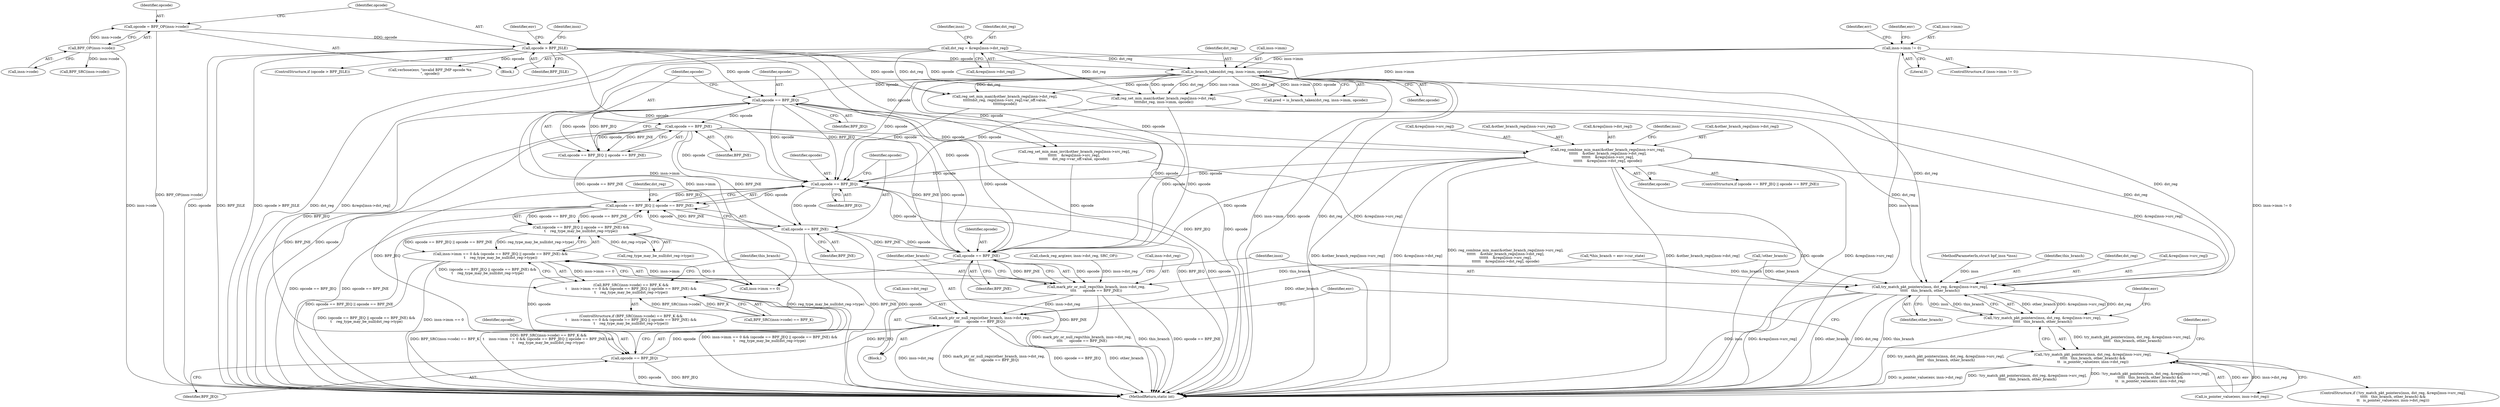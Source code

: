digraph "0_linux_979d63d50c0c0f7bc537bf821e056cc9fe5abd38_0@array" {
"1000393" [label="(Call,reg_combine_min_max(&other_branch_regs[insn->src_reg],\n\t\t\t\t\t\t    &other_branch_regs[insn->dst_reg],\n\t\t\t\t\t\t    &regs[insn->src_reg],\n\t\t\t\t\t\t    &regs[insn->dst_reg], opcode))"];
"1000387" [label="(Call,opcode == BPF_JEQ)"];
"1000249" [label="(Call,is_branch_taken(dst_reg, insn->imm, opcode))"];
"1000230" [label="(Call,dst_reg = &regs[insn->dst_reg])"];
"1000163" [label="(Call,insn->imm != 0)"];
"1000143" [label="(Call,opcode > BPF_JSLE)"];
"1000135" [label="(Call,opcode = BPF_OP(insn->code))"];
"1000137" [label="(Call,BPF_OP(insn->code))"];
"1000390" [label="(Call,opcode == BPF_JNE)"];
"1000455" [label="(Call,opcode == BPF_JEQ)"];
"1000454" [label="(Call,opcode == BPF_JEQ || opcode == BPF_JNE)"];
"1000453" [label="(Call,(opcode == BPF_JEQ || opcode == BPF_JNE) &&\n\t    reg_type_may_be_null(dst_reg->type))"];
"1000447" [label="(Call,insn->imm == 0 && (opcode == BPF_JEQ || opcode == BPF_JNE) &&\n\t    reg_type_may_be_null(dst_reg->type))"];
"1000440" [label="(Call,BPF_SRC(insn->code) == BPF_K &&\n\t    insn->imm == 0 && (opcode == BPF_JEQ || opcode == BPF_JNE) &&\n\t    reg_type_may_be_null(dst_reg->type))"];
"1000458" [label="(Call,opcode == BPF_JNE)"];
"1000471" [label="(Call,opcode == BPF_JNE)"];
"1000466" [label="(Call,mark_ptr_or_null_regs(this_branch, insn->dst_reg,\n\t\t\t\t      opcode == BPF_JNE))"];
"1000474" [label="(Call,mark_ptr_or_null_regs(other_branch, insn->dst_reg,\n\t\t\t\t      opcode == BPF_JEQ))"];
"1000479" [label="(Call,opcode == BPF_JEQ)"];
"1000486" [label="(Call,try_match_pkt_pointers(insn, dst_reg, &regs[insn->src_reg],\n\t\t\t\t\t   this_branch, other_branch))"];
"1000485" [label="(Call,!try_match_pkt_pointers(insn, dst_reg, &regs[insn->src_reg],\n\t\t\t\t\t   this_branch, other_branch))"];
"1000484" [label="(Call,!try_match_pkt_pointers(insn, dst_reg, &regs[insn->src_reg],\n\t\t\t\t\t   this_branch, other_branch) &&\n\t\t   is_pointer_value(env, insn->dst_reg))"];
"1000167" [label="(Literal,0)"];
"1000137" [label="(Call,BPF_OP(insn->code))"];
"1000143" [label="(Call,opcode > BPF_JSLE)"];
"1000467" [label="(Identifier,this_branch)"];
"1000440" [label="(Call,BPF_SRC(insn->code) == BPF_K &&\n\t    insn->imm == 0 && (opcode == BPF_JEQ || opcode == BPF_JNE) &&\n\t    reg_type_may_be_null(dst_reg->type))"];
"1000485" [label="(Call,!try_match_pkt_pointers(insn, dst_reg, &regs[insn->src_reg],\n\t\t\t\t\t   this_branch, other_branch))"];
"1000496" [label="(Identifier,other_branch)"];
"1000156" [label="(Call,BPF_SRC(insn->code))"];
"1000220" [label="(Call,check_reg_arg(env, insn->dst_reg, SRC_OP))"];
"1000162" [label="(ControlStructure,if (insn->imm != 0))"];
"1000484" [label="(Call,!try_match_pkt_pointers(insn, dst_reg, &regs[insn->src_reg],\n\t\t\t\t\t   this_branch, other_branch) &&\n\t\t   is_pointer_value(env, insn->dst_reg))"];
"1000457" [label="(Identifier,BPF_JEQ)"];
"1000487" [label="(Identifier,insn)"];
"1000110" [label="(MethodParameterIn,struct bpf_insn *insn)"];
"1000230" [label="(Call,dst_reg = &regs[insn->dst_reg])"];
"1000400" [label="(Call,&other_branch_regs[insn->dst_reg])"];
"1000461" [label="(Call,reg_type_may_be_null(dst_reg->type))"];
"1000147" [label="(Call,verbose(env, \"invalid BPF_JMP opcode %x\n\", opcode))"];
"1000406" [label="(Call,&regs[insn->src_reg])"];
"1000144" [label="(Identifier,opcode)"];
"1000460" [label="(Identifier,BPF_JNE)"];
"1000393" [label="(Call,reg_combine_min_max(&other_branch_regs[insn->src_reg],\n\t\t\t\t\t\t    &other_branch_regs[insn->dst_reg],\n\t\t\t\t\t\t    &regs[insn->src_reg],\n\t\t\t\t\t\t    &regs[insn->dst_reg], opcode))"];
"1000242" [label="(Identifier,insn)"];
"1000391" [label="(Identifier,opcode)"];
"1000456" [label="(Identifier,opcode)"];
"1000427" [label="(Call,reg_set_min_max(&other_branch_regs[insn->dst_reg],\n\t\t\t\t\tdst_reg, insn->imm, opcode))"];
"1000497" [label="(Call,is_pointer_value(env, insn->dst_reg))"];
"1000163" [label="(Call,insn->imm != 0)"];
"1000231" [label="(Identifier,dst_reg)"];
"1000463" [label="(Identifier,dst_reg)"];
"1000504" [label="(Identifier,env)"];
"1000474" [label="(Call,mark_ptr_or_null_regs(other_branch, insn->dst_reg,\n\t\t\t\t      opcode == BPF_JEQ))"];
"1000468" [label="(Call,insn->dst_reg)"];
"1000247" [label="(Call,pred = is_branch_taken(dst_reg, insn->imm, opcode))"];
"1000465" [label="(Block,)"];
"1000250" [label="(Identifier,dst_reg)"];
"1000394" [label="(Call,&other_branch_regs[insn->src_reg])"];
"1000455" [label="(Call,opcode == BPF_JEQ)"];
"1000495" [label="(Identifier,this_branch)"];
"1000466" [label="(Call,mark_ptr_or_null_regs(this_branch, insn->dst_reg,\n\t\t\t\t      opcode == BPF_JNE))"];
"1000458" [label="(Call,opcode == BPF_JNE)"];
"1000472" [label="(Identifier,opcode)"];
"1000148" [label="(Identifier,env)"];
"1000232" [label="(Call,&regs[insn->dst_reg])"];
"1000138" [label="(Call,insn->code)"];
"1000145" [label="(Identifier,BPF_JSLE)"];
"1000488" [label="(Identifier,dst_reg)"];
"1000529" [label="(MethodReturn,static int)"];
"1000475" [label="(Identifier,other_branch)"];
"1000453" [label="(Call,(opcode == BPF_JEQ || opcode == BPF_JNE) &&\n\t    reg_type_may_be_null(dst_reg->type))"];
"1000476" [label="(Call,insn->dst_reg)"];
"1000136" [label="(Identifier,opcode)"];
"1000454" [label="(Call,opcode == BPF_JEQ || opcode == BPF_JNE)"];
"1000135" [label="(Call,opcode = BPF_OP(insn->code))"];
"1000412" [label="(Call,&regs[insn->dst_reg])"];
"1000444" [label="(Identifier,insn)"];
"1000418" [label="(Identifier,opcode)"];
"1000392" [label="(Identifier,BPF_JNE)"];
"1000114" [label="(Call,*this_branch = env->cur_state)"];
"1000481" [label="(Identifier,BPF_JEQ)"];
"1000390" [label="(Call,opcode == BPF_JNE)"];
"1000365" [label="(Call,reg_set_min_max_inv(&other_branch_regs[insn->src_reg],\n\t\t\t\t\t\t    &regs[insn->src_reg],\n\t\t\t\t\t\t    dst_reg->var_off.value, opcode))"];
"1000479" [label="(Call,opcode == BPF_JEQ)"];
"1000483" [label="(ControlStructure,if (!try_match_pkt_pointers(insn, dst_reg, &regs[insn->src_reg],\n\t\t\t\t\t   this_branch, other_branch) &&\n\t\t   is_pointer_value(env, insn->dst_reg)))"];
"1000388" [label="(Identifier,opcode)"];
"1000170" [label="(Identifier,env)"];
"1000164" [label="(Call,insn->imm)"];
"1000471" [label="(Call,opcode == BPF_JNE)"];
"1000112" [label="(Block,)"];
"1000254" [label="(Identifier,opcode)"];
"1000439" [label="(ControlStructure,if (BPF_SRC(insn->code) == BPF_K &&\n\t    insn->imm == 0 && (opcode == BPF_JEQ || opcode == BPF_JNE) &&\n\t    reg_type_may_be_null(dst_reg->type)))"];
"1000441" [label="(Call,BPF_SRC(insn->code) == BPF_K)"];
"1000249" [label="(Call,is_branch_taken(dst_reg, insn->imm, opcode))"];
"1000389" [label="(Identifier,BPF_JEQ)"];
"1000251" [label="(Call,insn->imm)"];
"1000480" [label="(Identifier,opcode)"];
"1000386" [label="(Call,opcode == BPF_JEQ || opcode == BPF_JNE)"];
"1000176" [label="(Identifier,err)"];
"1000447" [label="(Call,insn->imm == 0 && (opcode == BPF_JEQ || opcode == BPF_JNE) &&\n\t    reg_type_may_be_null(dst_reg->type))"];
"1000385" [label="(ControlStructure,if (opcode == BPF_JEQ || opcode == BPF_JNE))"];
"1000158" [label="(Identifier,insn)"];
"1000498" [label="(Identifier,env)"];
"1000473" [label="(Identifier,BPF_JNE)"];
"1000341" [label="(Call,reg_set_min_max(&other_branch_regs[insn->dst_reg],\n\t\t\t\t\t\tdst_reg, regs[insn->src_reg].var_off.value,\n\t\t\t\t\t\topcode))"];
"1000459" [label="(Identifier,opcode)"];
"1000291" [label="(Call,!other_branch)"];
"1000387" [label="(Call,opcode == BPF_JEQ)"];
"1000486" [label="(Call,try_match_pkt_pointers(insn, dst_reg, &regs[insn->src_reg],\n\t\t\t\t\t   this_branch, other_branch))"];
"1000515" [label="(Identifier,env)"];
"1000142" [label="(ControlStructure,if (opcode > BPF_JSLE))"];
"1000489" [label="(Call,&regs[insn->src_reg])"];
"1000448" [label="(Call,insn->imm == 0)"];
"1000393" -> "1000385"  [label="AST: "];
"1000393" -> "1000418"  [label="CFG: "];
"1000394" -> "1000393"  [label="AST: "];
"1000400" -> "1000393"  [label="AST: "];
"1000406" -> "1000393"  [label="AST: "];
"1000412" -> "1000393"  [label="AST: "];
"1000418" -> "1000393"  [label="AST: "];
"1000444" -> "1000393"  [label="CFG: "];
"1000393" -> "1000529"  [label="DDG: &other_branch_regs[insn->src_reg]"];
"1000393" -> "1000529"  [label="DDG: &regs[insn->dst_reg]"];
"1000393" -> "1000529"  [label="DDG: reg_combine_min_max(&other_branch_regs[insn->src_reg],\n\t\t\t\t\t\t    &other_branch_regs[insn->dst_reg],\n\t\t\t\t\t\t    &regs[insn->src_reg],\n\t\t\t\t\t\t    &regs[insn->dst_reg], opcode)"];
"1000393" -> "1000529"  [label="DDG: &other_branch_regs[insn->dst_reg]"];
"1000393" -> "1000529"  [label="DDG: opcode"];
"1000393" -> "1000529"  [label="DDG: &regs[insn->src_reg]"];
"1000387" -> "1000393"  [label="DDG: opcode"];
"1000390" -> "1000393"  [label="DDG: opcode"];
"1000393" -> "1000455"  [label="DDG: opcode"];
"1000393" -> "1000471"  [label="DDG: opcode"];
"1000393" -> "1000486"  [label="DDG: &regs[insn->src_reg]"];
"1000387" -> "1000386"  [label="AST: "];
"1000387" -> "1000389"  [label="CFG: "];
"1000388" -> "1000387"  [label="AST: "];
"1000389" -> "1000387"  [label="AST: "];
"1000391" -> "1000387"  [label="CFG: "];
"1000386" -> "1000387"  [label="CFG: "];
"1000387" -> "1000529"  [label="DDG: BPF_JEQ"];
"1000387" -> "1000529"  [label="DDG: opcode"];
"1000387" -> "1000386"  [label="DDG: opcode"];
"1000387" -> "1000386"  [label="DDG: BPF_JEQ"];
"1000249" -> "1000387"  [label="DDG: opcode"];
"1000143" -> "1000387"  [label="DDG: opcode"];
"1000387" -> "1000390"  [label="DDG: opcode"];
"1000387" -> "1000455"  [label="DDG: opcode"];
"1000387" -> "1000455"  [label="DDG: BPF_JEQ"];
"1000387" -> "1000471"  [label="DDG: opcode"];
"1000387" -> "1000479"  [label="DDG: BPF_JEQ"];
"1000249" -> "1000247"  [label="AST: "];
"1000249" -> "1000254"  [label="CFG: "];
"1000250" -> "1000249"  [label="AST: "];
"1000251" -> "1000249"  [label="AST: "];
"1000254" -> "1000249"  [label="AST: "];
"1000247" -> "1000249"  [label="CFG: "];
"1000249" -> "1000529"  [label="DDG: insn->imm"];
"1000249" -> "1000529"  [label="DDG: opcode"];
"1000249" -> "1000529"  [label="DDG: dst_reg"];
"1000249" -> "1000247"  [label="DDG: dst_reg"];
"1000249" -> "1000247"  [label="DDG: insn->imm"];
"1000249" -> "1000247"  [label="DDG: opcode"];
"1000230" -> "1000249"  [label="DDG: dst_reg"];
"1000163" -> "1000249"  [label="DDG: insn->imm"];
"1000143" -> "1000249"  [label="DDG: opcode"];
"1000249" -> "1000341"  [label="DDG: dst_reg"];
"1000249" -> "1000341"  [label="DDG: opcode"];
"1000249" -> "1000365"  [label="DDG: opcode"];
"1000249" -> "1000427"  [label="DDG: dst_reg"];
"1000249" -> "1000427"  [label="DDG: insn->imm"];
"1000249" -> "1000427"  [label="DDG: opcode"];
"1000249" -> "1000448"  [label="DDG: insn->imm"];
"1000249" -> "1000455"  [label="DDG: opcode"];
"1000249" -> "1000471"  [label="DDG: opcode"];
"1000249" -> "1000486"  [label="DDG: dst_reg"];
"1000230" -> "1000112"  [label="AST: "];
"1000230" -> "1000232"  [label="CFG: "];
"1000231" -> "1000230"  [label="AST: "];
"1000232" -> "1000230"  [label="AST: "];
"1000242" -> "1000230"  [label="CFG: "];
"1000230" -> "1000529"  [label="DDG: dst_reg"];
"1000230" -> "1000529"  [label="DDG: &regs[insn->dst_reg]"];
"1000230" -> "1000341"  [label="DDG: dst_reg"];
"1000230" -> "1000427"  [label="DDG: dst_reg"];
"1000230" -> "1000486"  [label="DDG: dst_reg"];
"1000163" -> "1000162"  [label="AST: "];
"1000163" -> "1000167"  [label="CFG: "];
"1000164" -> "1000163"  [label="AST: "];
"1000167" -> "1000163"  [label="AST: "];
"1000170" -> "1000163"  [label="CFG: "];
"1000176" -> "1000163"  [label="CFG: "];
"1000163" -> "1000529"  [label="DDG: insn->imm"];
"1000163" -> "1000529"  [label="DDG: insn->imm != 0"];
"1000163" -> "1000427"  [label="DDG: insn->imm"];
"1000163" -> "1000448"  [label="DDG: insn->imm"];
"1000143" -> "1000142"  [label="AST: "];
"1000143" -> "1000145"  [label="CFG: "];
"1000144" -> "1000143"  [label="AST: "];
"1000145" -> "1000143"  [label="AST: "];
"1000148" -> "1000143"  [label="CFG: "];
"1000158" -> "1000143"  [label="CFG: "];
"1000143" -> "1000529"  [label="DDG: opcode"];
"1000143" -> "1000529"  [label="DDG: BPF_JSLE"];
"1000143" -> "1000529"  [label="DDG: opcode > BPF_JSLE"];
"1000135" -> "1000143"  [label="DDG: opcode"];
"1000143" -> "1000147"  [label="DDG: opcode"];
"1000143" -> "1000341"  [label="DDG: opcode"];
"1000143" -> "1000365"  [label="DDG: opcode"];
"1000143" -> "1000427"  [label="DDG: opcode"];
"1000143" -> "1000455"  [label="DDG: opcode"];
"1000143" -> "1000471"  [label="DDG: opcode"];
"1000135" -> "1000112"  [label="AST: "];
"1000135" -> "1000137"  [label="CFG: "];
"1000136" -> "1000135"  [label="AST: "];
"1000137" -> "1000135"  [label="AST: "];
"1000144" -> "1000135"  [label="CFG: "];
"1000135" -> "1000529"  [label="DDG: BPF_OP(insn->code)"];
"1000137" -> "1000135"  [label="DDG: insn->code"];
"1000137" -> "1000138"  [label="CFG: "];
"1000138" -> "1000137"  [label="AST: "];
"1000137" -> "1000529"  [label="DDG: insn->code"];
"1000137" -> "1000156"  [label="DDG: insn->code"];
"1000390" -> "1000386"  [label="AST: "];
"1000390" -> "1000392"  [label="CFG: "];
"1000391" -> "1000390"  [label="AST: "];
"1000392" -> "1000390"  [label="AST: "];
"1000386" -> "1000390"  [label="CFG: "];
"1000390" -> "1000529"  [label="DDG: BPF_JNE"];
"1000390" -> "1000529"  [label="DDG: opcode"];
"1000390" -> "1000386"  [label="DDG: opcode"];
"1000390" -> "1000386"  [label="DDG: BPF_JNE"];
"1000390" -> "1000455"  [label="DDG: opcode"];
"1000390" -> "1000458"  [label="DDG: BPF_JNE"];
"1000390" -> "1000471"  [label="DDG: opcode"];
"1000390" -> "1000471"  [label="DDG: BPF_JNE"];
"1000455" -> "1000454"  [label="AST: "];
"1000455" -> "1000457"  [label="CFG: "];
"1000456" -> "1000455"  [label="AST: "];
"1000457" -> "1000455"  [label="AST: "];
"1000459" -> "1000455"  [label="CFG: "];
"1000454" -> "1000455"  [label="CFG: "];
"1000455" -> "1000529"  [label="DDG: BPF_JEQ"];
"1000455" -> "1000529"  [label="DDG: opcode"];
"1000455" -> "1000454"  [label="DDG: opcode"];
"1000455" -> "1000454"  [label="DDG: BPF_JEQ"];
"1000365" -> "1000455"  [label="DDG: opcode"];
"1000427" -> "1000455"  [label="DDG: opcode"];
"1000341" -> "1000455"  [label="DDG: opcode"];
"1000455" -> "1000458"  [label="DDG: opcode"];
"1000455" -> "1000471"  [label="DDG: opcode"];
"1000455" -> "1000479"  [label="DDG: BPF_JEQ"];
"1000454" -> "1000453"  [label="AST: "];
"1000454" -> "1000458"  [label="CFG: "];
"1000458" -> "1000454"  [label="AST: "];
"1000463" -> "1000454"  [label="CFG: "];
"1000453" -> "1000454"  [label="CFG: "];
"1000454" -> "1000529"  [label="DDG: opcode == BPF_JEQ"];
"1000454" -> "1000529"  [label="DDG: opcode == BPF_JNE"];
"1000454" -> "1000453"  [label="DDG: opcode == BPF_JEQ"];
"1000454" -> "1000453"  [label="DDG: opcode == BPF_JNE"];
"1000458" -> "1000454"  [label="DDG: opcode"];
"1000458" -> "1000454"  [label="DDG: BPF_JNE"];
"1000386" -> "1000454"  [label="DDG: opcode == BPF_JNE"];
"1000453" -> "1000447"  [label="AST: "];
"1000453" -> "1000461"  [label="CFG: "];
"1000461" -> "1000453"  [label="AST: "];
"1000447" -> "1000453"  [label="CFG: "];
"1000453" -> "1000529"  [label="DDG: reg_type_may_be_null(dst_reg->type)"];
"1000453" -> "1000529"  [label="DDG: opcode == BPF_JEQ || opcode == BPF_JNE"];
"1000453" -> "1000447"  [label="DDG: opcode == BPF_JEQ || opcode == BPF_JNE"];
"1000453" -> "1000447"  [label="DDG: reg_type_may_be_null(dst_reg->type)"];
"1000461" -> "1000453"  [label="DDG: dst_reg->type"];
"1000447" -> "1000440"  [label="AST: "];
"1000447" -> "1000448"  [label="CFG: "];
"1000448" -> "1000447"  [label="AST: "];
"1000440" -> "1000447"  [label="CFG: "];
"1000447" -> "1000529"  [label="DDG: (opcode == BPF_JEQ || opcode == BPF_JNE) &&\n\t    reg_type_may_be_null(dst_reg->type)"];
"1000447" -> "1000529"  [label="DDG: insn->imm == 0"];
"1000447" -> "1000440"  [label="DDG: insn->imm == 0"];
"1000447" -> "1000440"  [label="DDG: (opcode == BPF_JEQ || opcode == BPF_JNE) &&\n\t    reg_type_may_be_null(dst_reg->type)"];
"1000448" -> "1000447"  [label="DDG: insn->imm"];
"1000448" -> "1000447"  [label="DDG: 0"];
"1000440" -> "1000439"  [label="AST: "];
"1000440" -> "1000441"  [label="CFG: "];
"1000441" -> "1000440"  [label="AST: "];
"1000467" -> "1000440"  [label="CFG: "];
"1000487" -> "1000440"  [label="CFG: "];
"1000440" -> "1000529"  [label="DDG: BPF_SRC(insn->code) == BPF_K &&\n\t    insn->imm == 0 && (opcode == BPF_JEQ || opcode == BPF_JNE) &&\n\t    reg_type_may_be_null(dst_reg->type)"];
"1000440" -> "1000529"  [label="DDG: insn->imm == 0 && (opcode == BPF_JEQ || opcode == BPF_JNE) &&\n\t    reg_type_may_be_null(dst_reg->type)"];
"1000440" -> "1000529"  [label="DDG: BPF_SRC(insn->code) == BPF_K"];
"1000441" -> "1000440"  [label="DDG: BPF_SRC(insn->code)"];
"1000441" -> "1000440"  [label="DDG: BPF_K"];
"1000458" -> "1000460"  [label="CFG: "];
"1000459" -> "1000458"  [label="AST: "];
"1000460" -> "1000458"  [label="AST: "];
"1000458" -> "1000529"  [label="DDG: BPF_JNE"];
"1000458" -> "1000529"  [label="DDG: opcode"];
"1000458" -> "1000471"  [label="DDG: opcode"];
"1000458" -> "1000471"  [label="DDG: BPF_JNE"];
"1000471" -> "1000466"  [label="AST: "];
"1000471" -> "1000473"  [label="CFG: "];
"1000472" -> "1000471"  [label="AST: "];
"1000473" -> "1000471"  [label="AST: "];
"1000466" -> "1000471"  [label="CFG: "];
"1000471" -> "1000529"  [label="DDG: BPF_JNE"];
"1000471" -> "1000466"  [label="DDG: opcode"];
"1000471" -> "1000466"  [label="DDG: BPF_JNE"];
"1000427" -> "1000471"  [label="DDG: opcode"];
"1000341" -> "1000471"  [label="DDG: opcode"];
"1000365" -> "1000471"  [label="DDG: opcode"];
"1000471" -> "1000479"  [label="DDG: opcode"];
"1000466" -> "1000465"  [label="AST: "];
"1000467" -> "1000466"  [label="AST: "];
"1000468" -> "1000466"  [label="AST: "];
"1000475" -> "1000466"  [label="CFG: "];
"1000466" -> "1000529"  [label="DDG: this_branch"];
"1000466" -> "1000529"  [label="DDG: opcode == BPF_JNE"];
"1000466" -> "1000529"  [label="DDG: mark_ptr_or_null_regs(this_branch, insn->dst_reg,\n\t\t\t\t      opcode == BPF_JNE)"];
"1000114" -> "1000466"  [label="DDG: this_branch"];
"1000220" -> "1000466"  [label="DDG: insn->dst_reg"];
"1000466" -> "1000474"  [label="DDG: insn->dst_reg"];
"1000474" -> "1000465"  [label="AST: "];
"1000474" -> "1000479"  [label="CFG: "];
"1000475" -> "1000474"  [label="AST: "];
"1000476" -> "1000474"  [label="AST: "];
"1000479" -> "1000474"  [label="AST: "];
"1000515" -> "1000474"  [label="CFG: "];
"1000474" -> "1000529"  [label="DDG: insn->dst_reg"];
"1000474" -> "1000529"  [label="DDG: mark_ptr_or_null_regs(other_branch, insn->dst_reg,\n\t\t\t\t      opcode == BPF_JEQ)"];
"1000474" -> "1000529"  [label="DDG: opcode == BPF_JEQ"];
"1000474" -> "1000529"  [label="DDG: other_branch"];
"1000291" -> "1000474"  [label="DDG: other_branch"];
"1000479" -> "1000474"  [label="DDG: opcode"];
"1000479" -> "1000474"  [label="DDG: BPF_JEQ"];
"1000479" -> "1000481"  [label="CFG: "];
"1000480" -> "1000479"  [label="AST: "];
"1000481" -> "1000479"  [label="AST: "];
"1000479" -> "1000529"  [label="DDG: opcode"];
"1000479" -> "1000529"  [label="DDG: BPF_JEQ"];
"1000486" -> "1000485"  [label="AST: "];
"1000486" -> "1000496"  [label="CFG: "];
"1000487" -> "1000486"  [label="AST: "];
"1000488" -> "1000486"  [label="AST: "];
"1000489" -> "1000486"  [label="AST: "];
"1000495" -> "1000486"  [label="AST: "];
"1000496" -> "1000486"  [label="AST: "];
"1000485" -> "1000486"  [label="CFG: "];
"1000486" -> "1000529"  [label="DDG: &regs[insn->src_reg]"];
"1000486" -> "1000529"  [label="DDG: other_branch"];
"1000486" -> "1000529"  [label="DDG: dst_reg"];
"1000486" -> "1000529"  [label="DDG: this_branch"];
"1000486" -> "1000529"  [label="DDG: insn"];
"1000486" -> "1000485"  [label="DDG: other_branch"];
"1000486" -> "1000485"  [label="DDG: &regs[insn->src_reg]"];
"1000486" -> "1000485"  [label="DDG: dst_reg"];
"1000486" -> "1000485"  [label="DDG: insn"];
"1000486" -> "1000485"  [label="DDG: this_branch"];
"1000110" -> "1000486"  [label="DDG: insn"];
"1000427" -> "1000486"  [label="DDG: dst_reg"];
"1000341" -> "1000486"  [label="DDG: dst_reg"];
"1000365" -> "1000486"  [label="DDG: &regs[insn->src_reg]"];
"1000114" -> "1000486"  [label="DDG: this_branch"];
"1000291" -> "1000486"  [label="DDG: other_branch"];
"1000485" -> "1000484"  [label="AST: "];
"1000498" -> "1000485"  [label="CFG: "];
"1000484" -> "1000485"  [label="CFG: "];
"1000485" -> "1000529"  [label="DDG: try_match_pkt_pointers(insn, dst_reg, &regs[insn->src_reg],\n\t\t\t\t\t   this_branch, other_branch)"];
"1000485" -> "1000484"  [label="DDG: try_match_pkt_pointers(insn, dst_reg, &regs[insn->src_reg],\n\t\t\t\t\t   this_branch, other_branch)"];
"1000484" -> "1000483"  [label="AST: "];
"1000484" -> "1000497"  [label="CFG: "];
"1000497" -> "1000484"  [label="AST: "];
"1000504" -> "1000484"  [label="CFG: "];
"1000515" -> "1000484"  [label="CFG: "];
"1000484" -> "1000529"  [label="DDG: is_pointer_value(env, insn->dst_reg)"];
"1000484" -> "1000529"  [label="DDG: !try_match_pkt_pointers(insn, dst_reg, &regs[insn->src_reg],\n\t\t\t\t\t   this_branch, other_branch)"];
"1000484" -> "1000529"  [label="DDG: !try_match_pkt_pointers(insn, dst_reg, &regs[insn->src_reg],\n\t\t\t\t\t   this_branch, other_branch) &&\n\t\t   is_pointer_value(env, insn->dst_reg)"];
"1000497" -> "1000484"  [label="DDG: env"];
"1000497" -> "1000484"  [label="DDG: insn->dst_reg"];
}
